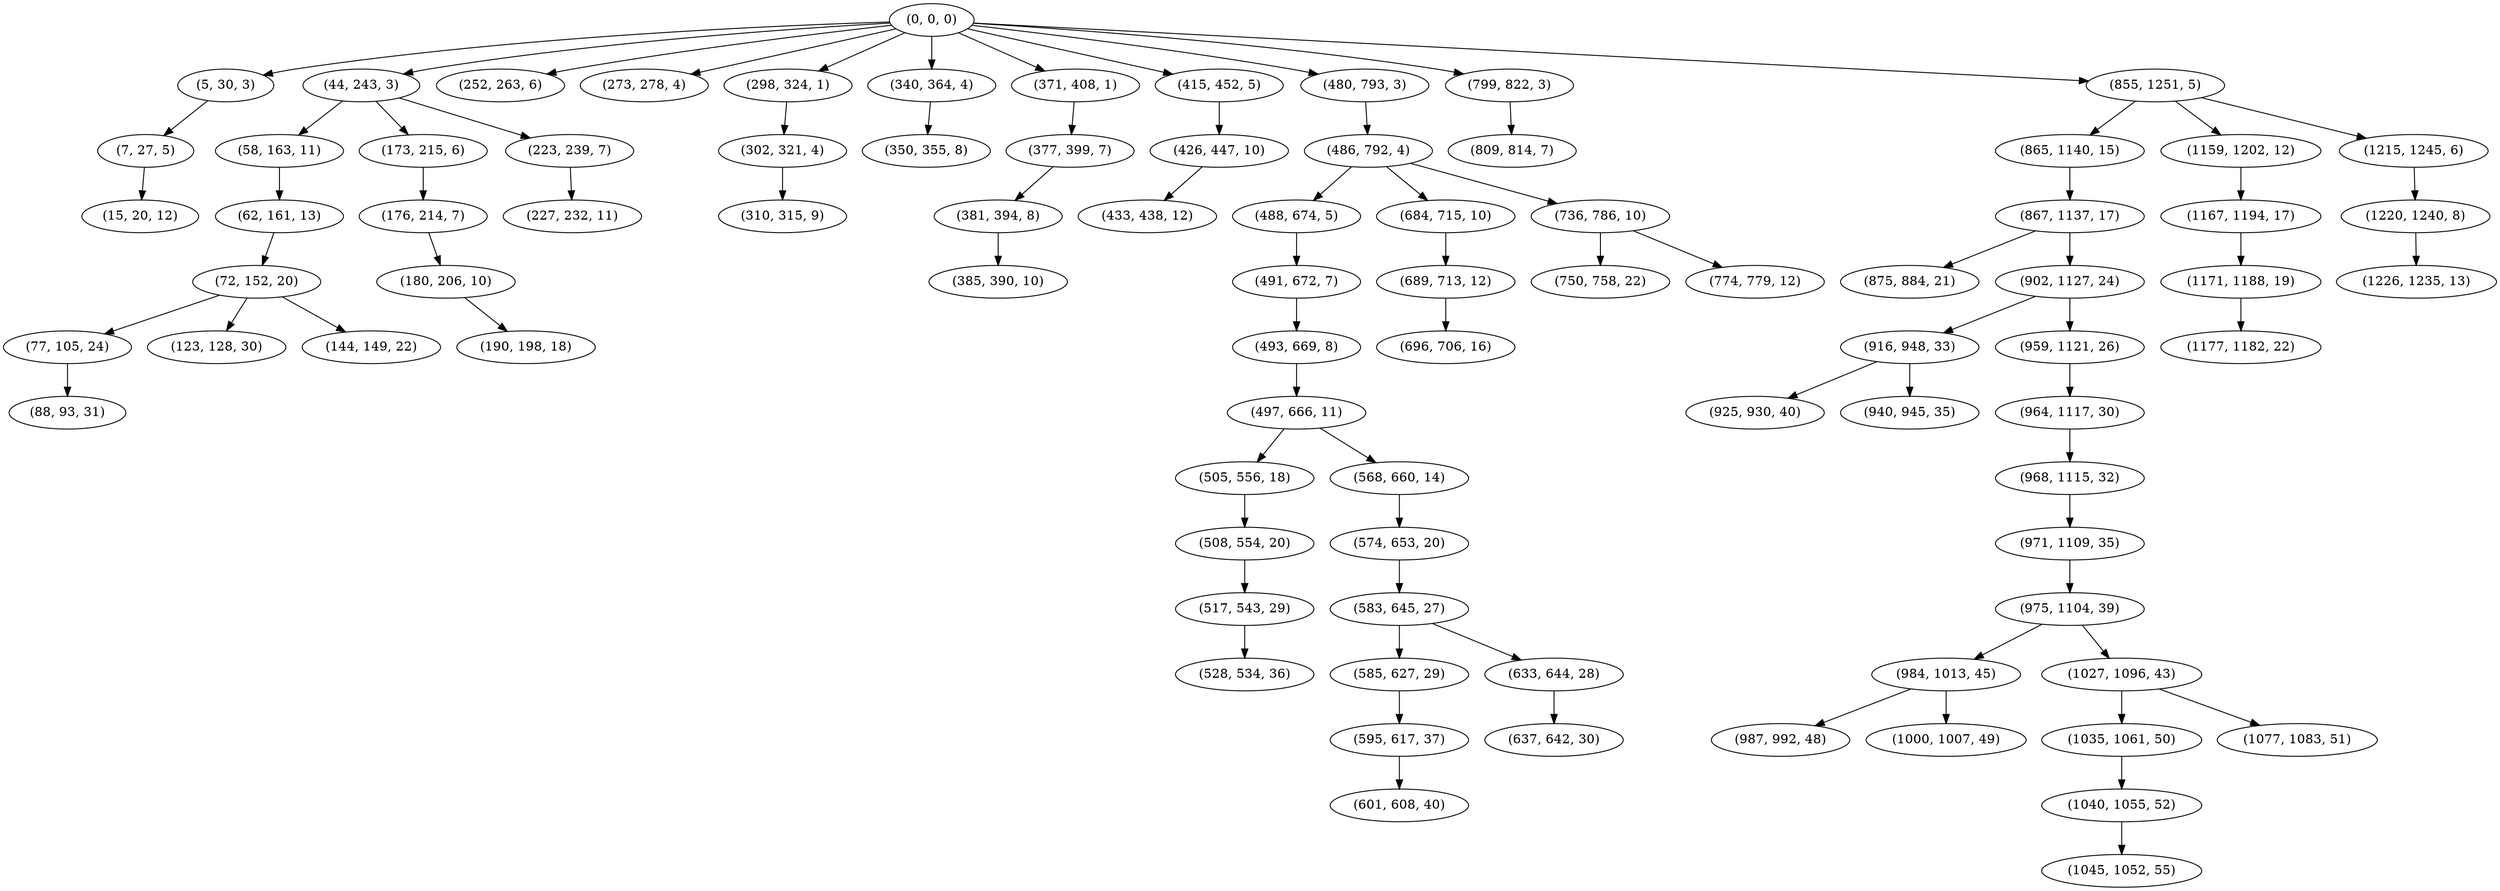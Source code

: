 digraph tree {
    "(0, 0, 0)";
    "(5, 30, 3)";
    "(7, 27, 5)";
    "(15, 20, 12)";
    "(44, 243, 3)";
    "(58, 163, 11)";
    "(62, 161, 13)";
    "(72, 152, 20)";
    "(77, 105, 24)";
    "(88, 93, 31)";
    "(123, 128, 30)";
    "(144, 149, 22)";
    "(173, 215, 6)";
    "(176, 214, 7)";
    "(180, 206, 10)";
    "(190, 198, 18)";
    "(223, 239, 7)";
    "(227, 232, 11)";
    "(252, 263, 6)";
    "(273, 278, 4)";
    "(298, 324, 1)";
    "(302, 321, 4)";
    "(310, 315, 9)";
    "(340, 364, 4)";
    "(350, 355, 8)";
    "(371, 408, 1)";
    "(377, 399, 7)";
    "(381, 394, 8)";
    "(385, 390, 10)";
    "(415, 452, 5)";
    "(426, 447, 10)";
    "(433, 438, 12)";
    "(480, 793, 3)";
    "(486, 792, 4)";
    "(488, 674, 5)";
    "(491, 672, 7)";
    "(493, 669, 8)";
    "(497, 666, 11)";
    "(505, 556, 18)";
    "(508, 554, 20)";
    "(517, 543, 29)";
    "(528, 534, 36)";
    "(568, 660, 14)";
    "(574, 653, 20)";
    "(583, 645, 27)";
    "(585, 627, 29)";
    "(595, 617, 37)";
    "(601, 608, 40)";
    "(633, 644, 28)";
    "(637, 642, 30)";
    "(684, 715, 10)";
    "(689, 713, 12)";
    "(696, 706, 16)";
    "(736, 786, 10)";
    "(750, 758, 22)";
    "(774, 779, 12)";
    "(799, 822, 3)";
    "(809, 814, 7)";
    "(855, 1251, 5)";
    "(865, 1140, 15)";
    "(867, 1137, 17)";
    "(875, 884, 21)";
    "(902, 1127, 24)";
    "(916, 948, 33)";
    "(925, 930, 40)";
    "(940, 945, 35)";
    "(959, 1121, 26)";
    "(964, 1117, 30)";
    "(968, 1115, 32)";
    "(971, 1109, 35)";
    "(975, 1104, 39)";
    "(984, 1013, 45)";
    "(987, 992, 48)";
    "(1000, 1007, 49)";
    "(1027, 1096, 43)";
    "(1035, 1061, 50)";
    "(1040, 1055, 52)";
    "(1045, 1052, 55)";
    "(1077, 1083, 51)";
    "(1159, 1202, 12)";
    "(1167, 1194, 17)";
    "(1171, 1188, 19)";
    "(1177, 1182, 22)";
    "(1215, 1245, 6)";
    "(1220, 1240, 8)";
    "(1226, 1235, 13)";
    "(0, 0, 0)" -> "(5, 30, 3)";
    "(0, 0, 0)" -> "(44, 243, 3)";
    "(0, 0, 0)" -> "(252, 263, 6)";
    "(0, 0, 0)" -> "(273, 278, 4)";
    "(0, 0, 0)" -> "(298, 324, 1)";
    "(0, 0, 0)" -> "(340, 364, 4)";
    "(0, 0, 0)" -> "(371, 408, 1)";
    "(0, 0, 0)" -> "(415, 452, 5)";
    "(0, 0, 0)" -> "(480, 793, 3)";
    "(0, 0, 0)" -> "(799, 822, 3)";
    "(0, 0, 0)" -> "(855, 1251, 5)";
    "(5, 30, 3)" -> "(7, 27, 5)";
    "(7, 27, 5)" -> "(15, 20, 12)";
    "(44, 243, 3)" -> "(58, 163, 11)";
    "(44, 243, 3)" -> "(173, 215, 6)";
    "(44, 243, 3)" -> "(223, 239, 7)";
    "(58, 163, 11)" -> "(62, 161, 13)";
    "(62, 161, 13)" -> "(72, 152, 20)";
    "(72, 152, 20)" -> "(77, 105, 24)";
    "(72, 152, 20)" -> "(123, 128, 30)";
    "(72, 152, 20)" -> "(144, 149, 22)";
    "(77, 105, 24)" -> "(88, 93, 31)";
    "(173, 215, 6)" -> "(176, 214, 7)";
    "(176, 214, 7)" -> "(180, 206, 10)";
    "(180, 206, 10)" -> "(190, 198, 18)";
    "(223, 239, 7)" -> "(227, 232, 11)";
    "(298, 324, 1)" -> "(302, 321, 4)";
    "(302, 321, 4)" -> "(310, 315, 9)";
    "(340, 364, 4)" -> "(350, 355, 8)";
    "(371, 408, 1)" -> "(377, 399, 7)";
    "(377, 399, 7)" -> "(381, 394, 8)";
    "(381, 394, 8)" -> "(385, 390, 10)";
    "(415, 452, 5)" -> "(426, 447, 10)";
    "(426, 447, 10)" -> "(433, 438, 12)";
    "(480, 793, 3)" -> "(486, 792, 4)";
    "(486, 792, 4)" -> "(488, 674, 5)";
    "(486, 792, 4)" -> "(684, 715, 10)";
    "(486, 792, 4)" -> "(736, 786, 10)";
    "(488, 674, 5)" -> "(491, 672, 7)";
    "(491, 672, 7)" -> "(493, 669, 8)";
    "(493, 669, 8)" -> "(497, 666, 11)";
    "(497, 666, 11)" -> "(505, 556, 18)";
    "(497, 666, 11)" -> "(568, 660, 14)";
    "(505, 556, 18)" -> "(508, 554, 20)";
    "(508, 554, 20)" -> "(517, 543, 29)";
    "(517, 543, 29)" -> "(528, 534, 36)";
    "(568, 660, 14)" -> "(574, 653, 20)";
    "(574, 653, 20)" -> "(583, 645, 27)";
    "(583, 645, 27)" -> "(585, 627, 29)";
    "(583, 645, 27)" -> "(633, 644, 28)";
    "(585, 627, 29)" -> "(595, 617, 37)";
    "(595, 617, 37)" -> "(601, 608, 40)";
    "(633, 644, 28)" -> "(637, 642, 30)";
    "(684, 715, 10)" -> "(689, 713, 12)";
    "(689, 713, 12)" -> "(696, 706, 16)";
    "(736, 786, 10)" -> "(750, 758, 22)";
    "(736, 786, 10)" -> "(774, 779, 12)";
    "(799, 822, 3)" -> "(809, 814, 7)";
    "(855, 1251, 5)" -> "(865, 1140, 15)";
    "(855, 1251, 5)" -> "(1159, 1202, 12)";
    "(855, 1251, 5)" -> "(1215, 1245, 6)";
    "(865, 1140, 15)" -> "(867, 1137, 17)";
    "(867, 1137, 17)" -> "(875, 884, 21)";
    "(867, 1137, 17)" -> "(902, 1127, 24)";
    "(902, 1127, 24)" -> "(916, 948, 33)";
    "(902, 1127, 24)" -> "(959, 1121, 26)";
    "(916, 948, 33)" -> "(925, 930, 40)";
    "(916, 948, 33)" -> "(940, 945, 35)";
    "(959, 1121, 26)" -> "(964, 1117, 30)";
    "(964, 1117, 30)" -> "(968, 1115, 32)";
    "(968, 1115, 32)" -> "(971, 1109, 35)";
    "(971, 1109, 35)" -> "(975, 1104, 39)";
    "(975, 1104, 39)" -> "(984, 1013, 45)";
    "(975, 1104, 39)" -> "(1027, 1096, 43)";
    "(984, 1013, 45)" -> "(987, 992, 48)";
    "(984, 1013, 45)" -> "(1000, 1007, 49)";
    "(1027, 1096, 43)" -> "(1035, 1061, 50)";
    "(1027, 1096, 43)" -> "(1077, 1083, 51)";
    "(1035, 1061, 50)" -> "(1040, 1055, 52)";
    "(1040, 1055, 52)" -> "(1045, 1052, 55)";
    "(1159, 1202, 12)" -> "(1167, 1194, 17)";
    "(1167, 1194, 17)" -> "(1171, 1188, 19)";
    "(1171, 1188, 19)" -> "(1177, 1182, 22)";
    "(1215, 1245, 6)" -> "(1220, 1240, 8)";
    "(1220, 1240, 8)" -> "(1226, 1235, 13)";
}
